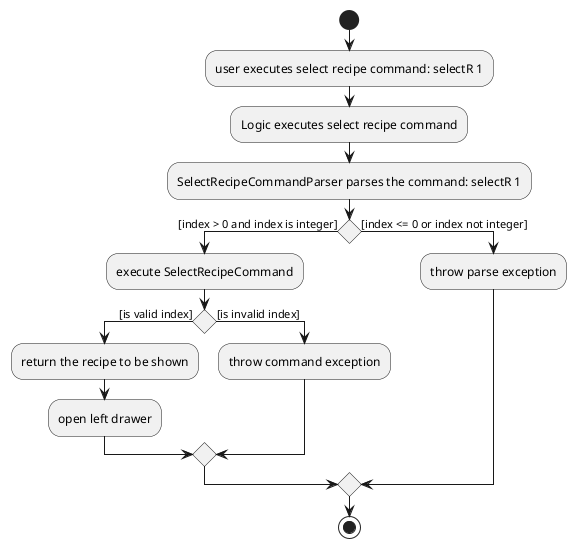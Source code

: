@startuml
start
:user executes select recipe command: selectR 1;
:Logic executes select recipe command;
:SelectRecipeCommandParser parses the command: selectR 1;

if () then ([index > 0 and index is integer])
:execute SelectRecipeCommand;

        if () then ([is valid index])
        :return the recipe to be shown;
        :open left drawer;

        else ([is invalid index])
        :throw command exception;

        endif

else ([index <= 0 or index not integer])
    :throw parse exception;

endif
stop

@enduml
